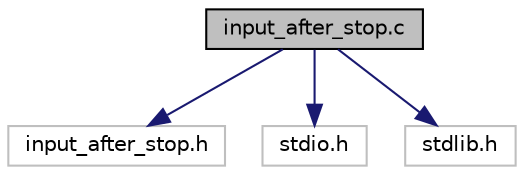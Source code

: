 digraph "input_after_stop.c"
{
 // LATEX_PDF_SIZE
  edge [fontname="Helvetica",fontsize="10",labelfontname="Helvetica",labelfontsize="10"];
  node [fontname="Helvetica",fontsize="10",shape=record];
  Node1 [label="input_after_stop.c",height=0.2,width=0.4,color="black", fillcolor="grey75", style="filled", fontcolor="black",tooltip="When the simulation encounters a emergency stop situation input_after_stop function is invoked prompt..."];
  Node1 -> Node2 [color="midnightblue",fontsize="10",style="solid",fontname="Helvetica"];
  Node2 [label="input_after_stop.h",height=0.2,width=0.4,color="grey75", fillcolor="white", style="filled",tooltip=" "];
  Node1 -> Node3 [color="midnightblue",fontsize="10",style="solid",fontname="Helvetica"];
  Node3 [label="stdio.h",height=0.2,width=0.4,color="grey75", fillcolor="white", style="filled",tooltip=" "];
  Node1 -> Node4 [color="midnightblue",fontsize="10",style="solid",fontname="Helvetica"];
  Node4 [label="stdlib.h",height=0.2,width=0.4,color="grey75", fillcolor="white", style="filled",tooltip=" "];
}

